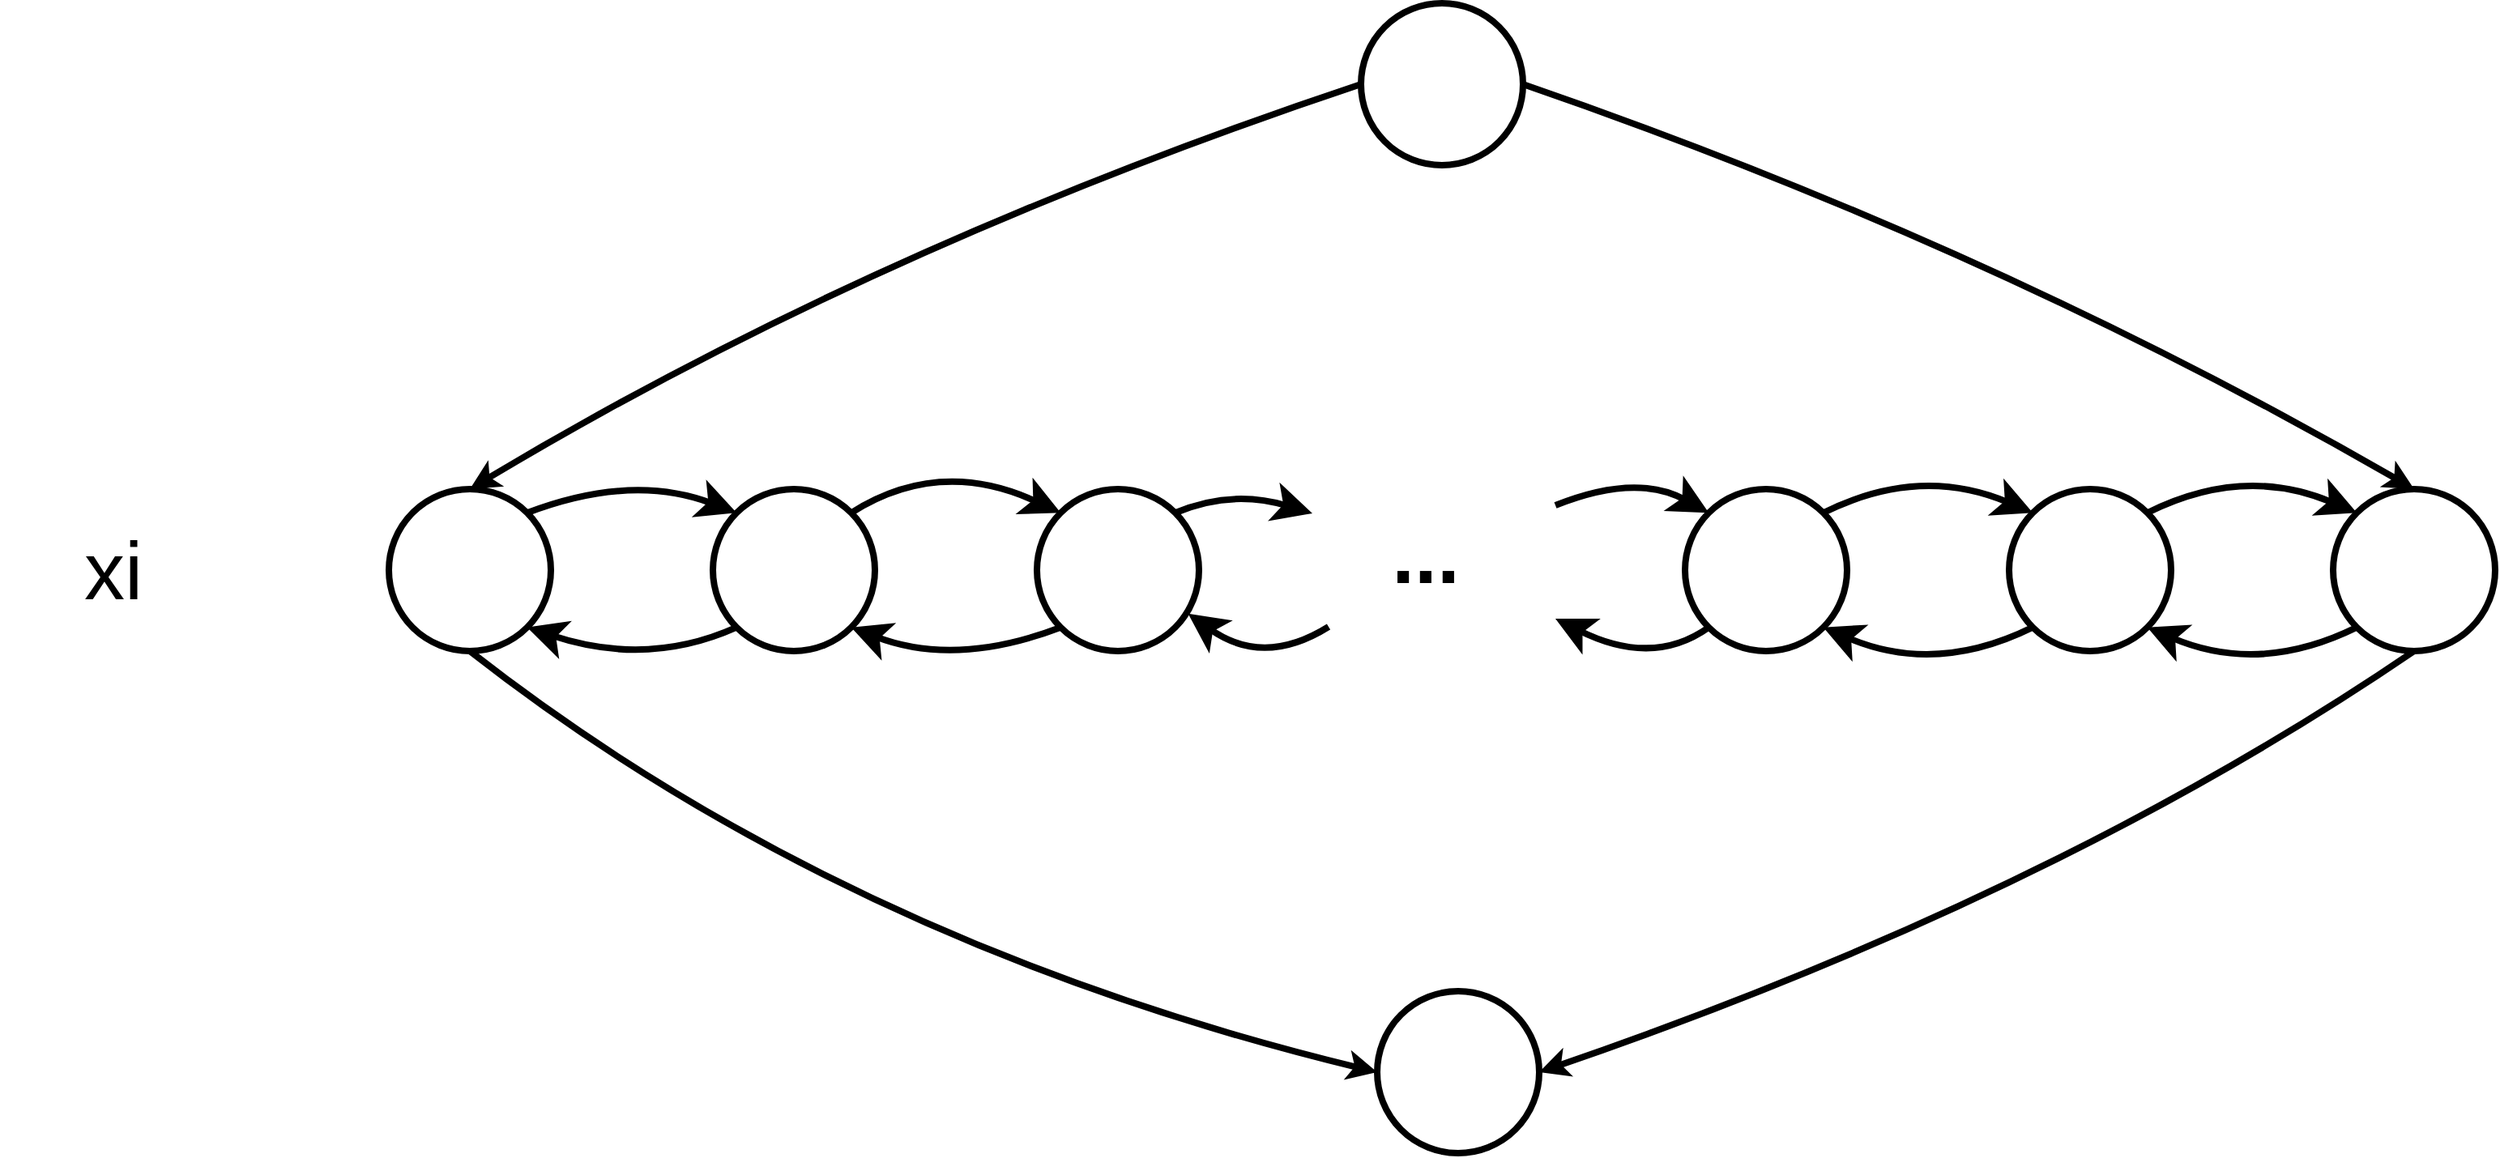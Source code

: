 <mxfile version="12.4.6" type="device"><diagram id="nEfx25RPeam-EUyyyIlw" name="第 1 页"><mxGraphModel dx="2966" dy="1803" grid="1" gridSize="10" guides="1" tooltips="1" connect="1" arrows="1" fold="1" page="1" pageScale="1" pageWidth="4681" pageHeight="3300" math="0" shadow="0"><root><mxCell id="0"/><mxCell id="1" parent="0"/><mxCell id="6hcQ2HaIIvThk3zgQCJH-1" value="" style="ellipse;whiteSpace=wrap;html=1;aspect=fixed;strokeWidth=4;" vertex="1" parent="1"><mxGeometry x="1830" y="610" width="100" height="100" as="geometry"/></mxCell><mxCell id="6hcQ2HaIIvThk3zgQCJH-2" value="" style="ellipse;whiteSpace=wrap;html=1;aspect=fixed;strokeWidth=4;" vertex="1" parent="1"><mxGeometry x="1230" y="910" width="100" height="100" as="geometry"/></mxCell><mxCell id="6hcQ2HaIIvThk3zgQCJH-3" value="" style="ellipse;whiteSpace=wrap;html=1;aspect=fixed;strokeWidth=4;" vertex="1" parent="1"><mxGeometry x="1430" y="910" width="100" height="100" as="geometry"/></mxCell><mxCell id="6hcQ2HaIIvThk3zgQCJH-4" value="" style="ellipse;whiteSpace=wrap;html=1;aspect=fixed;strokeWidth=4;" vertex="1" parent="1"><mxGeometry x="1630" y="910" width="100" height="100" as="geometry"/></mxCell><mxCell id="6hcQ2HaIIvThk3zgQCJH-10" value="" style="ellipse;whiteSpace=wrap;html=1;aspect=fixed;strokeWidth=4;" vertex="1" parent="1"><mxGeometry x="2030" y="910" width="100" height="100" as="geometry"/></mxCell><mxCell id="6hcQ2HaIIvThk3zgQCJH-11" value="" style="ellipse;whiteSpace=wrap;html=1;aspect=fixed;strokeWidth=4;" vertex="1" parent="1"><mxGeometry x="2230" y="910" width="100" height="100" as="geometry"/></mxCell><mxCell id="6hcQ2HaIIvThk3zgQCJH-12" value="" style="ellipse;whiteSpace=wrap;html=1;aspect=fixed;strokeWidth=4;" vertex="1" parent="1"><mxGeometry x="2430" y="910" width="100" height="100" as="geometry"/></mxCell><mxCell id="6hcQ2HaIIvThk3zgQCJH-13" value="" style="endArrow=classic;html=1;exitX=1;exitY=0;exitDx=0;exitDy=0;entryX=0;entryY=0;entryDx=0;entryDy=0;curved=1;strokeWidth=4;endSize=12;" edge="1" parent="1" source="6hcQ2HaIIvThk3zgQCJH-2" target="6hcQ2HaIIvThk3zgQCJH-3"><mxGeometry width="50" height="50" relative="1" as="geometry"><mxPoint x="1230" y="1080" as="sourcePoint"/><mxPoint x="1280" y="1030" as="targetPoint"/><Array as="points"><mxPoint x="1380" y="900"/></Array></mxGeometry></mxCell><mxCell id="6hcQ2HaIIvThk3zgQCJH-14" value="" style="endArrow=classic;html=1;entryX=1;entryY=1;entryDx=0;entryDy=0;exitX=0;exitY=1;exitDx=0;exitDy=0;strokeColor=#000000;curved=1;strokeWidth=4;endSize=12;" edge="1" parent="1" source="6hcQ2HaIIvThk3zgQCJH-3" target="6hcQ2HaIIvThk3zgQCJH-2"><mxGeometry width="50" height="50" relative="1" as="geometry"><mxPoint x="1230" y="1080" as="sourcePoint"/><mxPoint x="1280" y="1030" as="targetPoint"/><Array as="points"><mxPoint x="1390" y="1020"/></Array></mxGeometry></mxCell><mxCell id="6hcQ2HaIIvThk3zgQCJH-15" value="" style="endArrow=classic;html=1;exitX=1;exitY=0;exitDx=0;exitDy=0;entryX=0;entryY=0;entryDx=0;entryDy=0;curved=1;strokeWidth=4;endSize=12;" edge="1" parent="1" source="6hcQ2HaIIvThk3zgQCJH-3" target="6hcQ2HaIIvThk3zgQCJH-4"><mxGeometry width="50" height="50" relative="1" as="geometry"><mxPoint x="1325.355" y="895.645" as="sourcePoint"/><mxPoint x="1454.645" y="895.645" as="targetPoint"/><Array as="points"><mxPoint x="1570" y="890"/></Array></mxGeometry></mxCell><mxCell id="6hcQ2HaIIvThk3zgQCJH-16" value="" style="endArrow=classic;html=1;entryX=1;entryY=1;entryDx=0;entryDy=0;exitX=0;exitY=1;exitDx=0;exitDy=0;strokeColor=#000000;curved=1;strokeWidth=4;endSize=12;" edge="1" parent="1" source="6hcQ2HaIIvThk3zgQCJH-4" target="6hcQ2HaIIvThk3zgQCJH-3"><mxGeometry width="50" height="50" relative="1" as="geometry"><mxPoint x="1454.645" y="1005.355" as="sourcePoint"/><mxPoint x="1325.355" y="1005.355" as="targetPoint"/><Array as="points"><mxPoint x="1580" y="1020"/></Array></mxGeometry></mxCell><mxCell id="6hcQ2HaIIvThk3zgQCJH-17" value="" style="endArrow=classic;html=1;exitX=0;exitY=1;exitDx=0;exitDy=0;strokeColor=#000000;curved=1;strokeWidth=4;endSize=12;" edge="1" parent="1" source="6hcQ2HaIIvThk3zgQCJH-10"><mxGeometry width="50" height="50" relative="1" as="geometry"><mxPoint x="1464.645" y="1015.355" as="sourcePoint"/><mxPoint x="1950" y="990" as="targetPoint"/><Array as="points"><mxPoint x="2010" y="1020"/></Array></mxGeometry></mxCell><mxCell id="6hcQ2HaIIvThk3zgQCJH-18" value="" style="endArrow=classic;html=1;exitX=1;exitY=0;exitDx=0;exitDy=0;curved=1;strokeWidth=4;endSize=12;" edge="1" parent="1" source="6hcQ2HaIIvThk3zgQCJH-4"><mxGeometry width="50" height="50" relative="1" as="geometry"><mxPoint x="1525.355" y="934.645" as="sourcePoint"/><mxPoint x="1800" y="925" as="targetPoint"/><Array as="points"><mxPoint x="1750" y="910"/></Array></mxGeometry></mxCell><mxCell id="6hcQ2HaIIvThk3zgQCJH-19" value="" style="endArrow=classic;html=1;strokeColor=#000000;curved=1;strokeWidth=4;endSize=12;entryX=0.933;entryY=0.769;entryDx=0;entryDy=0;entryPerimeter=0;" edge="1" parent="1" target="6hcQ2HaIIvThk3zgQCJH-4"><mxGeometry width="50" height="50" relative="1" as="geometry"><mxPoint x="1810" y="995" as="sourcePoint"/><mxPoint x="1960" y="1000.0" as="targetPoint"/><Array as="points"><mxPoint x="1770" y="1020"/></Array></mxGeometry></mxCell><mxCell id="6hcQ2HaIIvThk3zgQCJH-20" value="" style="endArrow=classic;html=1;curved=1;strokeWidth=4;endSize=12;entryX=0;entryY=0;entryDx=0;entryDy=0;" edge="1" parent="1" target="6hcQ2HaIIvThk3zgQCJH-10"><mxGeometry width="50" height="50" relative="1" as="geometry"><mxPoint x="1950" y="920" as="sourcePoint"/><mxPoint x="1810" y="935.0" as="targetPoint"/><Array as="points"><mxPoint x="2000" y="900"/></Array></mxGeometry></mxCell><mxCell id="6hcQ2HaIIvThk3zgQCJH-21" value="..." style="text;html=1;strokeColor=none;fillColor=none;align=center;verticalAlign=middle;whiteSpace=wrap;rounded=0;fontStyle=1;fontSize=50;" vertex="1" parent="1"><mxGeometry x="1840" y="930" width="60" height="40" as="geometry"/></mxCell><mxCell id="6hcQ2HaIIvThk3zgQCJH-22" value="" style="endArrow=classic;html=1;curved=1;strokeWidth=4;endSize=12;entryX=0;entryY=0;entryDx=0;entryDy=0;exitX=1;exitY=0;exitDx=0;exitDy=0;" edge="1" parent="1" source="6hcQ2HaIIvThk3zgQCJH-10" target="6hcQ2HaIIvThk3zgQCJH-11"><mxGeometry width="50" height="50" relative="1" as="geometry"><mxPoint x="2140" y="910" as="sourcePoint"/><mxPoint x="2220" y="910" as="targetPoint"/><Array as="points"><mxPoint x="2174.64" y="895"/></Array></mxGeometry></mxCell><mxCell id="6hcQ2HaIIvThk3zgQCJH-23" value="" style="endArrow=classic;html=1;entryX=1;entryY=1;entryDx=0;entryDy=0;exitX=0;exitY=1;exitDx=0;exitDy=0;strokeColor=#000000;curved=1;strokeWidth=4;endSize=12;" edge="1" parent="1" source="6hcQ2HaIIvThk3zgQCJH-11" target="6hcQ2HaIIvThk3zgQCJH-10"><mxGeometry width="50" height="50" relative="1" as="geometry"><mxPoint x="2249.285" y="1000.355" as="sourcePoint"/><mxPoint x="2119.995" y="1000.355" as="targetPoint"/><Array as="points"><mxPoint x="2184.64" y="1025"/></Array></mxGeometry></mxCell><mxCell id="6hcQ2HaIIvThk3zgQCJH-24" value="" style="endArrow=classic;html=1;exitX=1;exitY=0;exitDx=0;exitDy=0;entryX=0;entryY=0;entryDx=0;entryDy=0;curved=1;strokeWidth=4;endSize=12;" edge="1" parent="1" source="6hcQ2HaIIvThk3zgQCJH-11" target="6hcQ2HaIIvThk3zgQCJH-12"><mxGeometry width="50" height="50" relative="1" as="geometry"><mxPoint x="2319.995" y="929.645" as="sourcePoint"/><mxPoint x="2449.285" y="929.645" as="targetPoint"/><Array as="points"><mxPoint x="2374.64" y="895"/></Array></mxGeometry></mxCell><mxCell id="6hcQ2HaIIvThk3zgQCJH-25" value="" style="endArrow=classic;html=1;entryX=1;entryY=1;entryDx=0;entryDy=0;exitX=0;exitY=1;exitDx=0;exitDy=0;strokeColor=#000000;curved=1;strokeWidth=4;endSize=12;" edge="1" parent="1" source="6hcQ2HaIIvThk3zgQCJH-12" target="6hcQ2HaIIvThk3zgQCJH-11"><mxGeometry width="50" height="50" relative="1" as="geometry"><mxPoint x="2449.285" y="1000.355" as="sourcePoint"/><mxPoint x="2319.995" y="1000.355" as="targetPoint"/><Array as="points"><mxPoint x="2384.64" y="1025"/></Array></mxGeometry></mxCell><mxCell id="6hcQ2HaIIvThk3zgQCJH-26" value="" style="endArrow=classic;html=1;strokeColor=#000000;strokeWidth=4;fontSize=50;entryX=0.5;entryY=0;entryDx=0;entryDy=0;exitX=0;exitY=0.5;exitDx=0;exitDy=0;curved=1;" edge="1" parent="1" source="6hcQ2HaIIvThk3zgQCJH-1" target="6hcQ2HaIIvThk3zgQCJH-2"><mxGeometry width="50" height="50" relative="1" as="geometry"><mxPoint x="1230" y="1080" as="sourcePoint"/><mxPoint x="1280" y="1030" as="targetPoint"/><Array as="points"><mxPoint x="1530" y="760"/></Array></mxGeometry></mxCell><mxCell id="6hcQ2HaIIvThk3zgQCJH-27" value="" style="endArrow=classic;html=1;strokeColor=#000000;strokeWidth=4;fontSize=50;entryX=0.5;entryY=0;entryDx=0;entryDy=0;exitX=1;exitY=0.5;exitDx=0;exitDy=0;curved=1;" edge="1" parent="1" source="6hcQ2HaIIvThk3zgQCJH-1" target="6hcQ2HaIIvThk3zgQCJH-12"><mxGeometry width="50" height="50" relative="1" as="geometry"><mxPoint x="1230" y="1080" as="sourcePoint"/><mxPoint x="1280" y="1030" as="targetPoint"/><Array as="points"><mxPoint x="2220" y="760"/></Array></mxGeometry></mxCell><mxCell id="6hcQ2HaIIvThk3zgQCJH-28" value="" style="ellipse;whiteSpace=wrap;html=1;aspect=fixed;strokeWidth=4;" vertex="1" parent="1"><mxGeometry x="1840" y="1220" width="100" height="100" as="geometry"/></mxCell><mxCell id="6hcQ2HaIIvThk3zgQCJH-32" value="" style="endArrow=classic;html=1;strokeColor=#000000;strokeWidth=4;fontSize=50;entryX=1;entryY=0.5;entryDx=0;entryDy=0;exitX=0.5;exitY=1;exitDx=0;exitDy=0;curved=1;" edge="1" parent="1" source="6hcQ2HaIIvThk3zgQCJH-12" target="6hcQ2HaIIvThk3zgQCJH-28"><mxGeometry width="50" height="50" relative="1" as="geometry"><mxPoint x="1230" y="1390" as="sourcePoint"/><mxPoint x="1280" y="1340" as="targetPoint"/><Array as="points"><mxPoint x="2260" y="1160"/></Array></mxGeometry></mxCell><mxCell id="6hcQ2HaIIvThk3zgQCJH-33" value="" style="endArrow=classic;html=1;strokeColor=#000000;strokeWidth=4;fontSize=50;entryX=0;entryY=0.5;entryDx=0;entryDy=0;exitX=0.5;exitY=1;exitDx=0;exitDy=0;curved=1;" edge="1" parent="1" source="6hcQ2HaIIvThk3zgQCJH-2" target="6hcQ2HaIIvThk3zgQCJH-28"><mxGeometry width="50" height="50" relative="1" as="geometry"><mxPoint x="1230" y="1390" as="sourcePoint"/><mxPoint x="1280" y="1340" as="targetPoint"/><Array as="points"><mxPoint x="1510" y="1190"/></Array></mxGeometry></mxCell><mxCell id="6hcQ2HaIIvThk3zgQCJH-34" value="xi" style="text;html=1;strokeColor=none;fillColor=none;align=center;verticalAlign=middle;whiteSpace=wrap;rounded=0;fontSize=50;" vertex="1" parent="1"><mxGeometry x="990" y="930" width="140" height="60" as="geometry"/></mxCell></root></mxGraphModel></diagram></mxfile>